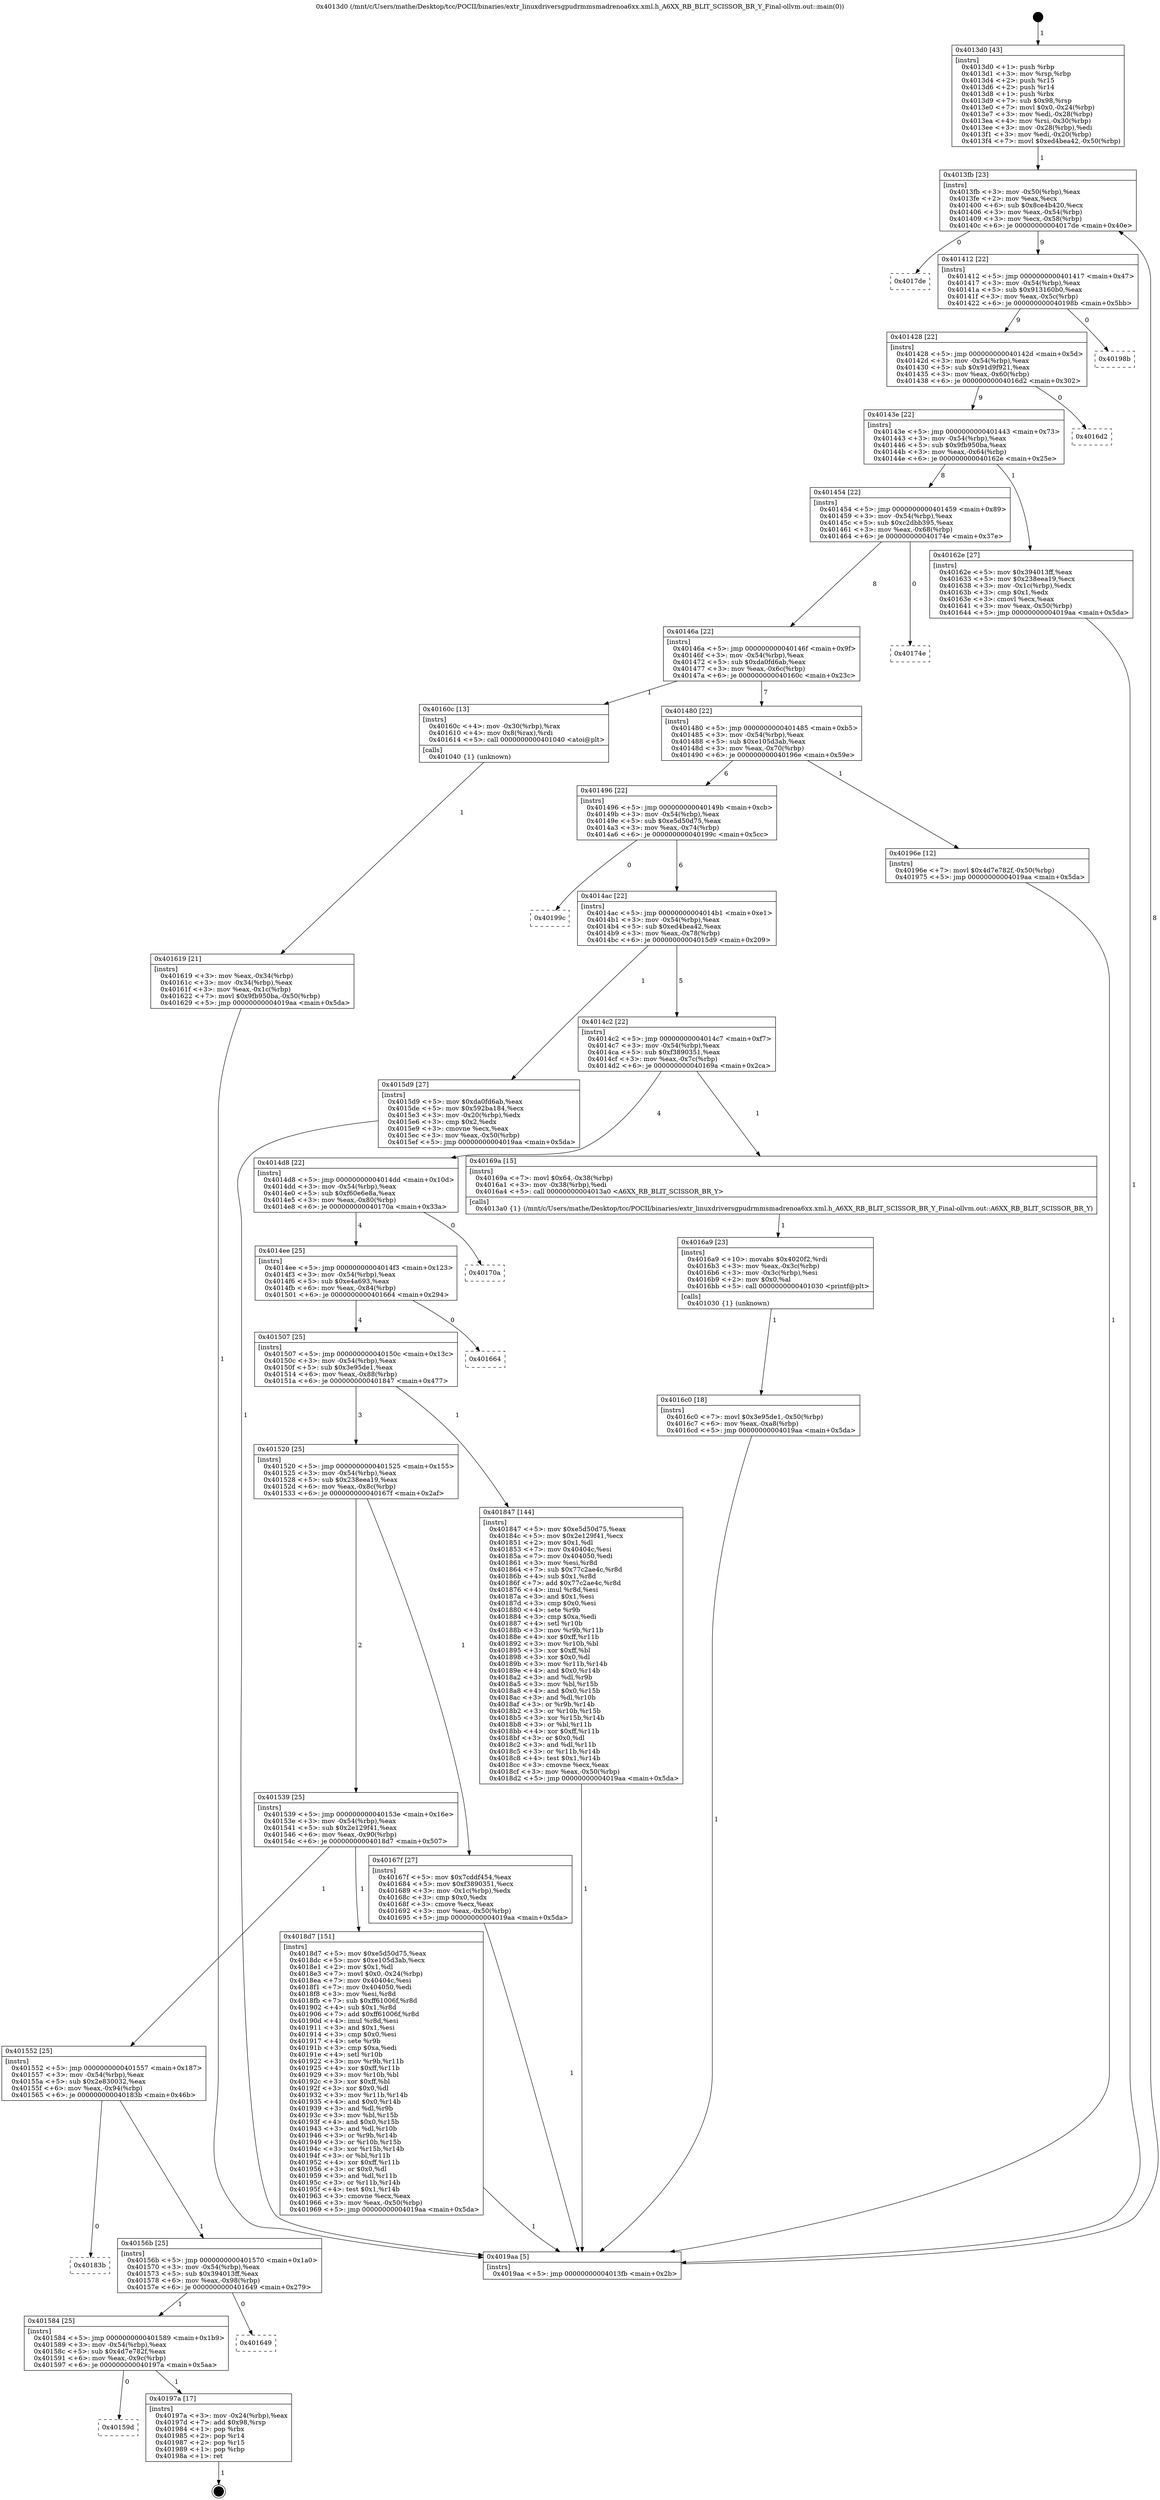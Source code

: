 digraph "0x4013d0" {
  label = "0x4013d0 (/mnt/c/Users/mathe/Desktop/tcc/POCII/binaries/extr_linuxdriversgpudrmmsmadrenoa6xx.xml.h_A6XX_RB_BLIT_SCISSOR_BR_Y_Final-ollvm.out::main(0))"
  labelloc = "t"
  node[shape=record]

  Entry [label="",width=0.3,height=0.3,shape=circle,fillcolor=black,style=filled]
  "0x4013fb" [label="{
     0x4013fb [23]\l
     | [instrs]\l
     &nbsp;&nbsp;0x4013fb \<+3\>: mov -0x50(%rbp),%eax\l
     &nbsp;&nbsp;0x4013fe \<+2\>: mov %eax,%ecx\l
     &nbsp;&nbsp;0x401400 \<+6\>: sub $0x8ce4b420,%ecx\l
     &nbsp;&nbsp;0x401406 \<+3\>: mov %eax,-0x54(%rbp)\l
     &nbsp;&nbsp;0x401409 \<+3\>: mov %ecx,-0x58(%rbp)\l
     &nbsp;&nbsp;0x40140c \<+6\>: je 00000000004017de \<main+0x40e\>\l
  }"]
  "0x4017de" [label="{
     0x4017de\l
  }", style=dashed]
  "0x401412" [label="{
     0x401412 [22]\l
     | [instrs]\l
     &nbsp;&nbsp;0x401412 \<+5\>: jmp 0000000000401417 \<main+0x47\>\l
     &nbsp;&nbsp;0x401417 \<+3\>: mov -0x54(%rbp),%eax\l
     &nbsp;&nbsp;0x40141a \<+5\>: sub $0x913160b0,%eax\l
     &nbsp;&nbsp;0x40141f \<+3\>: mov %eax,-0x5c(%rbp)\l
     &nbsp;&nbsp;0x401422 \<+6\>: je 000000000040198b \<main+0x5bb\>\l
  }"]
  Exit [label="",width=0.3,height=0.3,shape=circle,fillcolor=black,style=filled,peripheries=2]
  "0x40198b" [label="{
     0x40198b\l
  }", style=dashed]
  "0x401428" [label="{
     0x401428 [22]\l
     | [instrs]\l
     &nbsp;&nbsp;0x401428 \<+5\>: jmp 000000000040142d \<main+0x5d\>\l
     &nbsp;&nbsp;0x40142d \<+3\>: mov -0x54(%rbp),%eax\l
     &nbsp;&nbsp;0x401430 \<+5\>: sub $0x91d9f921,%eax\l
     &nbsp;&nbsp;0x401435 \<+3\>: mov %eax,-0x60(%rbp)\l
     &nbsp;&nbsp;0x401438 \<+6\>: je 00000000004016d2 \<main+0x302\>\l
  }"]
  "0x40159d" [label="{
     0x40159d\l
  }", style=dashed]
  "0x4016d2" [label="{
     0x4016d2\l
  }", style=dashed]
  "0x40143e" [label="{
     0x40143e [22]\l
     | [instrs]\l
     &nbsp;&nbsp;0x40143e \<+5\>: jmp 0000000000401443 \<main+0x73\>\l
     &nbsp;&nbsp;0x401443 \<+3\>: mov -0x54(%rbp),%eax\l
     &nbsp;&nbsp;0x401446 \<+5\>: sub $0x9fb950ba,%eax\l
     &nbsp;&nbsp;0x40144b \<+3\>: mov %eax,-0x64(%rbp)\l
     &nbsp;&nbsp;0x40144e \<+6\>: je 000000000040162e \<main+0x25e\>\l
  }"]
  "0x40197a" [label="{
     0x40197a [17]\l
     | [instrs]\l
     &nbsp;&nbsp;0x40197a \<+3\>: mov -0x24(%rbp),%eax\l
     &nbsp;&nbsp;0x40197d \<+7\>: add $0x98,%rsp\l
     &nbsp;&nbsp;0x401984 \<+1\>: pop %rbx\l
     &nbsp;&nbsp;0x401985 \<+2\>: pop %r14\l
     &nbsp;&nbsp;0x401987 \<+2\>: pop %r15\l
     &nbsp;&nbsp;0x401989 \<+1\>: pop %rbp\l
     &nbsp;&nbsp;0x40198a \<+1\>: ret\l
  }"]
  "0x40162e" [label="{
     0x40162e [27]\l
     | [instrs]\l
     &nbsp;&nbsp;0x40162e \<+5\>: mov $0x394013ff,%eax\l
     &nbsp;&nbsp;0x401633 \<+5\>: mov $0x238eea19,%ecx\l
     &nbsp;&nbsp;0x401638 \<+3\>: mov -0x1c(%rbp),%edx\l
     &nbsp;&nbsp;0x40163b \<+3\>: cmp $0x1,%edx\l
     &nbsp;&nbsp;0x40163e \<+3\>: cmovl %ecx,%eax\l
     &nbsp;&nbsp;0x401641 \<+3\>: mov %eax,-0x50(%rbp)\l
     &nbsp;&nbsp;0x401644 \<+5\>: jmp 00000000004019aa \<main+0x5da\>\l
  }"]
  "0x401454" [label="{
     0x401454 [22]\l
     | [instrs]\l
     &nbsp;&nbsp;0x401454 \<+5\>: jmp 0000000000401459 \<main+0x89\>\l
     &nbsp;&nbsp;0x401459 \<+3\>: mov -0x54(%rbp),%eax\l
     &nbsp;&nbsp;0x40145c \<+5\>: sub $0xc2dbb395,%eax\l
     &nbsp;&nbsp;0x401461 \<+3\>: mov %eax,-0x68(%rbp)\l
     &nbsp;&nbsp;0x401464 \<+6\>: je 000000000040174e \<main+0x37e\>\l
  }"]
  "0x401584" [label="{
     0x401584 [25]\l
     | [instrs]\l
     &nbsp;&nbsp;0x401584 \<+5\>: jmp 0000000000401589 \<main+0x1b9\>\l
     &nbsp;&nbsp;0x401589 \<+3\>: mov -0x54(%rbp),%eax\l
     &nbsp;&nbsp;0x40158c \<+5\>: sub $0x4d7e782f,%eax\l
     &nbsp;&nbsp;0x401591 \<+6\>: mov %eax,-0x9c(%rbp)\l
     &nbsp;&nbsp;0x401597 \<+6\>: je 000000000040197a \<main+0x5aa\>\l
  }"]
  "0x40174e" [label="{
     0x40174e\l
  }", style=dashed]
  "0x40146a" [label="{
     0x40146a [22]\l
     | [instrs]\l
     &nbsp;&nbsp;0x40146a \<+5\>: jmp 000000000040146f \<main+0x9f\>\l
     &nbsp;&nbsp;0x40146f \<+3\>: mov -0x54(%rbp),%eax\l
     &nbsp;&nbsp;0x401472 \<+5\>: sub $0xda0fd6ab,%eax\l
     &nbsp;&nbsp;0x401477 \<+3\>: mov %eax,-0x6c(%rbp)\l
     &nbsp;&nbsp;0x40147a \<+6\>: je 000000000040160c \<main+0x23c\>\l
  }"]
  "0x401649" [label="{
     0x401649\l
  }", style=dashed]
  "0x40160c" [label="{
     0x40160c [13]\l
     | [instrs]\l
     &nbsp;&nbsp;0x40160c \<+4\>: mov -0x30(%rbp),%rax\l
     &nbsp;&nbsp;0x401610 \<+4\>: mov 0x8(%rax),%rdi\l
     &nbsp;&nbsp;0x401614 \<+5\>: call 0000000000401040 \<atoi@plt\>\l
     | [calls]\l
     &nbsp;&nbsp;0x401040 \{1\} (unknown)\l
  }"]
  "0x401480" [label="{
     0x401480 [22]\l
     | [instrs]\l
     &nbsp;&nbsp;0x401480 \<+5\>: jmp 0000000000401485 \<main+0xb5\>\l
     &nbsp;&nbsp;0x401485 \<+3\>: mov -0x54(%rbp),%eax\l
     &nbsp;&nbsp;0x401488 \<+5\>: sub $0xe105d3ab,%eax\l
     &nbsp;&nbsp;0x40148d \<+3\>: mov %eax,-0x70(%rbp)\l
     &nbsp;&nbsp;0x401490 \<+6\>: je 000000000040196e \<main+0x59e\>\l
  }"]
  "0x40156b" [label="{
     0x40156b [25]\l
     | [instrs]\l
     &nbsp;&nbsp;0x40156b \<+5\>: jmp 0000000000401570 \<main+0x1a0\>\l
     &nbsp;&nbsp;0x401570 \<+3\>: mov -0x54(%rbp),%eax\l
     &nbsp;&nbsp;0x401573 \<+5\>: sub $0x394013ff,%eax\l
     &nbsp;&nbsp;0x401578 \<+6\>: mov %eax,-0x98(%rbp)\l
     &nbsp;&nbsp;0x40157e \<+6\>: je 0000000000401649 \<main+0x279\>\l
  }"]
  "0x40196e" [label="{
     0x40196e [12]\l
     | [instrs]\l
     &nbsp;&nbsp;0x40196e \<+7\>: movl $0x4d7e782f,-0x50(%rbp)\l
     &nbsp;&nbsp;0x401975 \<+5\>: jmp 00000000004019aa \<main+0x5da\>\l
  }"]
  "0x401496" [label="{
     0x401496 [22]\l
     | [instrs]\l
     &nbsp;&nbsp;0x401496 \<+5\>: jmp 000000000040149b \<main+0xcb\>\l
     &nbsp;&nbsp;0x40149b \<+3\>: mov -0x54(%rbp),%eax\l
     &nbsp;&nbsp;0x40149e \<+5\>: sub $0xe5d50d75,%eax\l
     &nbsp;&nbsp;0x4014a3 \<+3\>: mov %eax,-0x74(%rbp)\l
     &nbsp;&nbsp;0x4014a6 \<+6\>: je 000000000040199c \<main+0x5cc\>\l
  }"]
  "0x40183b" [label="{
     0x40183b\l
  }", style=dashed]
  "0x40199c" [label="{
     0x40199c\l
  }", style=dashed]
  "0x4014ac" [label="{
     0x4014ac [22]\l
     | [instrs]\l
     &nbsp;&nbsp;0x4014ac \<+5\>: jmp 00000000004014b1 \<main+0xe1\>\l
     &nbsp;&nbsp;0x4014b1 \<+3\>: mov -0x54(%rbp),%eax\l
     &nbsp;&nbsp;0x4014b4 \<+5\>: sub $0xed4bea42,%eax\l
     &nbsp;&nbsp;0x4014b9 \<+3\>: mov %eax,-0x78(%rbp)\l
     &nbsp;&nbsp;0x4014bc \<+6\>: je 00000000004015d9 \<main+0x209\>\l
  }"]
  "0x401552" [label="{
     0x401552 [25]\l
     | [instrs]\l
     &nbsp;&nbsp;0x401552 \<+5\>: jmp 0000000000401557 \<main+0x187\>\l
     &nbsp;&nbsp;0x401557 \<+3\>: mov -0x54(%rbp),%eax\l
     &nbsp;&nbsp;0x40155a \<+5\>: sub $0x2e830032,%eax\l
     &nbsp;&nbsp;0x40155f \<+6\>: mov %eax,-0x94(%rbp)\l
     &nbsp;&nbsp;0x401565 \<+6\>: je 000000000040183b \<main+0x46b\>\l
  }"]
  "0x4015d9" [label="{
     0x4015d9 [27]\l
     | [instrs]\l
     &nbsp;&nbsp;0x4015d9 \<+5\>: mov $0xda0fd6ab,%eax\l
     &nbsp;&nbsp;0x4015de \<+5\>: mov $0x592ba184,%ecx\l
     &nbsp;&nbsp;0x4015e3 \<+3\>: mov -0x20(%rbp),%edx\l
     &nbsp;&nbsp;0x4015e6 \<+3\>: cmp $0x2,%edx\l
     &nbsp;&nbsp;0x4015e9 \<+3\>: cmovne %ecx,%eax\l
     &nbsp;&nbsp;0x4015ec \<+3\>: mov %eax,-0x50(%rbp)\l
     &nbsp;&nbsp;0x4015ef \<+5\>: jmp 00000000004019aa \<main+0x5da\>\l
  }"]
  "0x4014c2" [label="{
     0x4014c2 [22]\l
     | [instrs]\l
     &nbsp;&nbsp;0x4014c2 \<+5\>: jmp 00000000004014c7 \<main+0xf7\>\l
     &nbsp;&nbsp;0x4014c7 \<+3\>: mov -0x54(%rbp),%eax\l
     &nbsp;&nbsp;0x4014ca \<+5\>: sub $0xf3890351,%eax\l
     &nbsp;&nbsp;0x4014cf \<+3\>: mov %eax,-0x7c(%rbp)\l
     &nbsp;&nbsp;0x4014d2 \<+6\>: je 000000000040169a \<main+0x2ca\>\l
  }"]
  "0x4019aa" [label="{
     0x4019aa [5]\l
     | [instrs]\l
     &nbsp;&nbsp;0x4019aa \<+5\>: jmp 00000000004013fb \<main+0x2b\>\l
  }"]
  "0x4013d0" [label="{
     0x4013d0 [43]\l
     | [instrs]\l
     &nbsp;&nbsp;0x4013d0 \<+1\>: push %rbp\l
     &nbsp;&nbsp;0x4013d1 \<+3\>: mov %rsp,%rbp\l
     &nbsp;&nbsp;0x4013d4 \<+2\>: push %r15\l
     &nbsp;&nbsp;0x4013d6 \<+2\>: push %r14\l
     &nbsp;&nbsp;0x4013d8 \<+1\>: push %rbx\l
     &nbsp;&nbsp;0x4013d9 \<+7\>: sub $0x98,%rsp\l
     &nbsp;&nbsp;0x4013e0 \<+7\>: movl $0x0,-0x24(%rbp)\l
     &nbsp;&nbsp;0x4013e7 \<+3\>: mov %edi,-0x28(%rbp)\l
     &nbsp;&nbsp;0x4013ea \<+4\>: mov %rsi,-0x30(%rbp)\l
     &nbsp;&nbsp;0x4013ee \<+3\>: mov -0x28(%rbp),%edi\l
     &nbsp;&nbsp;0x4013f1 \<+3\>: mov %edi,-0x20(%rbp)\l
     &nbsp;&nbsp;0x4013f4 \<+7\>: movl $0xed4bea42,-0x50(%rbp)\l
  }"]
  "0x401619" [label="{
     0x401619 [21]\l
     | [instrs]\l
     &nbsp;&nbsp;0x401619 \<+3\>: mov %eax,-0x34(%rbp)\l
     &nbsp;&nbsp;0x40161c \<+3\>: mov -0x34(%rbp),%eax\l
     &nbsp;&nbsp;0x40161f \<+3\>: mov %eax,-0x1c(%rbp)\l
     &nbsp;&nbsp;0x401622 \<+7\>: movl $0x9fb950ba,-0x50(%rbp)\l
     &nbsp;&nbsp;0x401629 \<+5\>: jmp 00000000004019aa \<main+0x5da\>\l
  }"]
  "0x4018d7" [label="{
     0x4018d7 [151]\l
     | [instrs]\l
     &nbsp;&nbsp;0x4018d7 \<+5\>: mov $0xe5d50d75,%eax\l
     &nbsp;&nbsp;0x4018dc \<+5\>: mov $0xe105d3ab,%ecx\l
     &nbsp;&nbsp;0x4018e1 \<+2\>: mov $0x1,%dl\l
     &nbsp;&nbsp;0x4018e3 \<+7\>: movl $0x0,-0x24(%rbp)\l
     &nbsp;&nbsp;0x4018ea \<+7\>: mov 0x40404c,%esi\l
     &nbsp;&nbsp;0x4018f1 \<+7\>: mov 0x404050,%edi\l
     &nbsp;&nbsp;0x4018f8 \<+3\>: mov %esi,%r8d\l
     &nbsp;&nbsp;0x4018fb \<+7\>: sub $0xff61006f,%r8d\l
     &nbsp;&nbsp;0x401902 \<+4\>: sub $0x1,%r8d\l
     &nbsp;&nbsp;0x401906 \<+7\>: add $0xff61006f,%r8d\l
     &nbsp;&nbsp;0x40190d \<+4\>: imul %r8d,%esi\l
     &nbsp;&nbsp;0x401911 \<+3\>: and $0x1,%esi\l
     &nbsp;&nbsp;0x401914 \<+3\>: cmp $0x0,%esi\l
     &nbsp;&nbsp;0x401917 \<+4\>: sete %r9b\l
     &nbsp;&nbsp;0x40191b \<+3\>: cmp $0xa,%edi\l
     &nbsp;&nbsp;0x40191e \<+4\>: setl %r10b\l
     &nbsp;&nbsp;0x401922 \<+3\>: mov %r9b,%r11b\l
     &nbsp;&nbsp;0x401925 \<+4\>: xor $0xff,%r11b\l
     &nbsp;&nbsp;0x401929 \<+3\>: mov %r10b,%bl\l
     &nbsp;&nbsp;0x40192c \<+3\>: xor $0xff,%bl\l
     &nbsp;&nbsp;0x40192f \<+3\>: xor $0x0,%dl\l
     &nbsp;&nbsp;0x401932 \<+3\>: mov %r11b,%r14b\l
     &nbsp;&nbsp;0x401935 \<+4\>: and $0x0,%r14b\l
     &nbsp;&nbsp;0x401939 \<+3\>: and %dl,%r9b\l
     &nbsp;&nbsp;0x40193c \<+3\>: mov %bl,%r15b\l
     &nbsp;&nbsp;0x40193f \<+4\>: and $0x0,%r15b\l
     &nbsp;&nbsp;0x401943 \<+3\>: and %dl,%r10b\l
     &nbsp;&nbsp;0x401946 \<+3\>: or %r9b,%r14b\l
     &nbsp;&nbsp;0x401949 \<+3\>: or %r10b,%r15b\l
     &nbsp;&nbsp;0x40194c \<+3\>: xor %r15b,%r14b\l
     &nbsp;&nbsp;0x40194f \<+3\>: or %bl,%r11b\l
     &nbsp;&nbsp;0x401952 \<+4\>: xor $0xff,%r11b\l
     &nbsp;&nbsp;0x401956 \<+3\>: or $0x0,%dl\l
     &nbsp;&nbsp;0x401959 \<+3\>: and %dl,%r11b\l
     &nbsp;&nbsp;0x40195c \<+3\>: or %r11b,%r14b\l
     &nbsp;&nbsp;0x40195f \<+4\>: test $0x1,%r14b\l
     &nbsp;&nbsp;0x401963 \<+3\>: cmovne %ecx,%eax\l
     &nbsp;&nbsp;0x401966 \<+3\>: mov %eax,-0x50(%rbp)\l
     &nbsp;&nbsp;0x401969 \<+5\>: jmp 00000000004019aa \<main+0x5da\>\l
  }"]
  "0x40169a" [label="{
     0x40169a [15]\l
     | [instrs]\l
     &nbsp;&nbsp;0x40169a \<+7\>: movl $0x64,-0x38(%rbp)\l
     &nbsp;&nbsp;0x4016a1 \<+3\>: mov -0x38(%rbp),%edi\l
     &nbsp;&nbsp;0x4016a4 \<+5\>: call 00000000004013a0 \<A6XX_RB_BLIT_SCISSOR_BR_Y\>\l
     | [calls]\l
     &nbsp;&nbsp;0x4013a0 \{1\} (/mnt/c/Users/mathe/Desktop/tcc/POCII/binaries/extr_linuxdriversgpudrmmsmadrenoa6xx.xml.h_A6XX_RB_BLIT_SCISSOR_BR_Y_Final-ollvm.out::A6XX_RB_BLIT_SCISSOR_BR_Y)\l
  }"]
  "0x4014d8" [label="{
     0x4014d8 [22]\l
     | [instrs]\l
     &nbsp;&nbsp;0x4014d8 \<+5\>: jmp 00000000004014dd \<main+0x10d\>\l
     &nbsp;&nbsp;0x4014dd \<+3\>: mov -0x54(%rbp),%eax\l
     &nbsp;&nbsp;0x4014e0 \<+5\>: sub $0xf60e6e8a,%eax\l
     &nbsp;&nbsp;0x4014e5 \<+3\>: mov %eax,-0x80(%rbp)\l
     &nbsp;&nbsp;0x4014e8 \<+6\>: je 000000000040170a \<main+0x33a\>\l
  }"]
  "0x4016c0" [label="{
     0x4016c0 [18]\l
     | [instrs]\l
     &nbsp;&nbsp;0x4016c0 \<+7\>: movl $0x3e95de1,-0x50(%rbp)\l
     &nbsp;&nbsp;0x4016c7 \<+6\>: mov %eax,-0xa8(%rbp)\l
     &nbsp;&nbsp;0x4016cd \<+5\>: jmp 00000000004019aa \<main+0x5da\>\l
  }"]
  "0x40170a" [label="{
     0x40170a\l
  }", style=dashed]
  "0x4014ee" [label="{
     0x4014ee [25]\l
     | [instrs]\l
     &nbsp;&nbsp;0x4014ee \<+5\>: jmp 00000000004014f3 \<main+0x123\>\l
     &nbsp;&nbsp;0x4014f3 \<+3\>: mov -0x54(%rbp),%eax\l
     &nbsp;&nbsp;0x4014f6 \<+5\>: sub $0xe4a693,%eax\l
     &nbsp;&nbsp;0x4014fb \<+6\>: mov %eax,-0x84(%rbp)\l
     &nbsp;&nbsp;0x401501 \<+6\>: je 0000000000401664 \<main+0x294\>\l
  }"]
  "0x4016a9" [label="{
     0x4016a9 [23]\l
     | [instrs]\l
     &nbsp;&nbsp;0x4016a9 \<+10\>: movabs $0x4020f2,%rdi\l
     &nbsp;&nbsp;0x4016b3 \<+3\>: mov %eax,-0x3c(%rbp)\l
     &nbsp;&nbsp;0x4016b6 \<+3\>: mov -0x3c(%rbp),%esi\l
     &nbsp;&nbsp;0x4016b9 \<+2\>: mov $0x0,%al\l
     &nbsp;&nbsp;0x4016bb \<+5\>: call 0000000000401030 \<printf@plt\>\l
     | [calls]\l
     &nbsp;&nbsp;0x401030 \{1\} (unknown)\l
  }"]
  "0x401664" [label="{
     0x401664\l
  }", style=dashed]
  "0x401507" [label="{
     0x401507 [25]\l
     | [instrs]\l
     &nbsp;&nbsp;0x401507 \<+5\>: jmp 000000000040150c \<main+0x13c\>\l
     &nbsp;&nbsp;0x40150c \<+3\>: mov -0x54(%rbp),%eax\l
     &nbsp;&nbsp;0x40150f \<+5\>: sub $0x3e95de1,%eax\l
     &nbsp;&nbsp;0x401514 \<+6\>: mov %eax,-0x88(%rbp)\l
     &nbsp;&nbsp;0x40151a \<+6\>: je 0000000000401847 \<main+0x477\>\l
  }"]
  "0x401539" [label="{
     0x401539 [25]\l
     | [instrs]\l
     &nbsp;&nbsp;0x401539 \<+5\>: jmp 000000000040153e \<main+0x16e\>\l
     &nbsp;&nbsp;0x40153e \<+3\>: mov -0x54(%rbp),%eax\l
     &nbsp;&nbsp;0x401541 \<+5\>: sub $0x2e129f41,%eax\l
     &nbsp;&nbsp;0x401546 \<+6\>: mov %eax,-0x90(%rbp)\l
     &nbsp;&nbsp;0x40154c \<+6\>: je 00000000004018d7 \<main+0x507\>\l
  }"]
  "0x401847" [label="{
     0x401847 [144]\l
     | [instrs]\l
     &nbsp;&nbsp;0x401847 \<+5\>: mov $0xe5d50d75,%eax\l
     &nbsp;&nbsp;0x40184c \<+5\>: mov $0x2e129f41,%ecx\l
     &nbsp;&nbsp;0x401851 \<+2\>: mov $0x1,%dl\l
     &nbsp;&nbsp;0x401853 \<+7\>: mov 0x40404c,%esi\l
     &nbsp;&nbsp;0x40185a \<+7\>: mov 0x404050,%edi\l
     &nbsp;&nbsp;0x401861 \<+3\>: mov %esi,%r8d\l
     &nbsp;&nbsp;0x401864 \<+7\>: sub $0x77c2ae4c,%r8d\l
     &nbsp;&nbsp;0x40186b \<+4\>: sub $0x1,%r8d\l
     &nbsp;&nbsp;0x40186f \<+7\>: add $0x77c2ae4c,%r8d\l
     &nbsp;&nbsp;0x401876 \<+4\>: imul %r8d,%esi\l
     &nbsp;&nbsp;0x40187a \<+3\>: and $0x1,%esi\l
     &nbsp;&nbsp;0x40187d \<+3\>: cmp $0x0,%esi\l
     &nbsp;&nbsp;0x401880 \<+4\>: sete %r9b\l
     &nbsp;&nbsp;0x401884 \<+3\>: cmp $0xa,%edi\l
     &nbsp;&nbsp;0x401887 \<+4\>: setl %r10b\l
     &nbsp;&nbsp;0x40188b \<+3\>: mov %r9b,%r11b\l
     &nbsp;&nbsp;0x40188e \<+4\>: xor $0xff,%r11b\l
     &nbsp;&nbsp;0x401892 \<+3\>: mov %r10b,%bl\l
     &nbsp;&nbsp;0x401895 \<+3\>: xor $0xff,%bl\l
     &nbsp;&nbsp;0x401898 \<+3\>: xor $0x0,%dl\l
     &nbsp;&nbsp;0x40189b \<+3\>: mov %r11b,%r14b\l
     &nbsp;&nbsp;0x40189e \<+4\>: and $0x0,%r14b\l
     &nbsp;&nbsp;0x4018a2 \<+3\>: and %dl,%r9b\l
     &nbsp;&nbsp;0x4018a5 \<+3\>: mov %bl,%r15b\l
     &nbsp;&nbsp;0x4018a8 \<+4\>: and $0x0,%r15b\l
     &nbsp;&nbsp;0x4018ac \<+3\>: and %dl,%r10b\l
     &nbsp;&nbsp;0x4018af \<+3\>: or %r9b,%r14b\l
     &nbsp;&nbsp;0x4018b2 \<+3\>: or %r10b,%r15b\l
     &nbsp;&nbsp;0x4018b5 \<+3\>: xor %r15b,%r14b\l
     &nbsp;&nbsp;0x4018b8 \<+3\>: or %bl,%r11b\l
     &nbsp;&nbsp;0x4018bb \<+4\>: xor $0xff,%r11b\l
     &nbsp;&nbsp;0x4018bf \<+3\>: or $0x0,%dl\l
     &nbsp;&nbsp;0x4018c2 \<+3\>: and %dl,%r11b\l
     &nbsp;&nbsp;0x4018c5 \<+3\>: or %r11b,%r14b\l
     &nbsp;&nbsp;0x4018c8 \<+4\>: test $0x1,%r14b\l
     &nbsp;&nbsp;0x4018cc \<+3\>: cmovne %ecx,%eax\l
     &nbsp;&nbsp;0x4018cf \<+3\>: mov %eax,-0x50(%rbp)\l
     &nbsp;&nbsp;0x4018d2 \<+5\>: jmp 00000000004019aa \<main+0x5da\>\l
  }"]
  "0x401520" [label="{
     0x401520 [25]\l
     | [instrs]\l
     &nbsp;&nbsp;0x401520 \<+5\>: jmp 0000000000401525 \<main+0x155\>\l
     &nbsp;&nbsp;0x401525 \<+3\>: mov -0x54(%rbp),%eax\l
     &nbsp;&nbsp;0x401528 \<+5\>: sub $0x238eea19,%eax\l
     &nbsp;&nbsp;0x40152d \<+6\>: mov %eax,-0x8c(%rbp)\l
     &nbsp;&nbsp;0x401533 \<+6\>: je 000000000040167f \<main+0x2af\>\l
  }"]
  "0x40167f" [label="{
     0x40167f [27]\l
     | [instrs]\l
     &nbsp;&nbsp;0x40167f \<+5\>: mov $0x7cddf454,%eax\l
     &nbsp;&nbsp;0x401684 \<+5\>: mov $0xf3890351,%ecx\l
     &nbsp;&nbsp;0x401689 \<+3\>: mov -0x1c(%rbp),%edx\l
     &nbsp;&nbsp;0x40168c \<+3\>: cmp $0x0,%edx\l
     &nbsp;&nbsp;0x40168f \<+3\>: cmove %ecx,%eax\l
     &nbsp;&nbsp;0x401692 \<+3\>: mov %eax,-0x50(%rbp)\l
     &nbsp;&nbsp;0x401695 \<+5\>: jmp 00000000004019aa \<main+0x5da\>\l
  }"]
  Entry -> "0x4013d0" [label=" 1"]
  "0x4013fb" -> "0x4017de" [label=" 0"]
  "0x4013fb" -> "0x401412" [label=" 9"]
  "0x40197a" -> Exit [label=" 1"]
  "0x401412" -> "0x40198b" [label=" 0"]
  "0x401412" -> "0x401428" [label=" 9"]
  "0x401584" -> "0x40159d" [label=" 0"]
  "0x401428" -> "0x4016d2" [label=" 0"]
  "0x401428" -> "0x40143e" [label=" 9"]
  "0x401584" -> "0x40197a" [label=" 1"]
  "0x40143e" -> "0x40162e" [label=" 1"]
  "0x40143e" -> "0x401454" [label=" 8"]
  "0x40156b" -> "0x401584" [label=" 1"]
  "0x401454" -> "0x40174e" [label=" 0"]
  "0x401454" -> "0x40146a" [label=" 8"]
  "0x40156b" -> "0x401649" [label=" 0"]
  "0x40146a" -> "0x40160c" [label=" 1"]
  "0x40146a" -> "0x401480" [label=" 7"]
  "0x401552" -> "0x40156b" [label=" 1"]
  "0x401480" -> "0x40196e" [label=" 1"]
  "0x401480" -> "0x401496" [label=" 6"]
  "0x401552" -> "0x40183b" [label=" 0"]
  "0x401496" -> "0x40199c" [label=" 0"]
  "0x401496" -> "0x4014ac" [label=" 6"]
  "0x40196e" -> "0x4019aa" [label=" 1"]
  "0x4014ac" -> "0x4015d9" [label=" 1"]
  "0x4014ac" -> "0x4014c2" [label=" 5"]
  "0x4015d9" -> "0x4019aa" [label=" 1"]
  "0x4013d0" -> "0x4013fb" [label=" 1"]
  "0x4019aa" -> "0x4013fb" [label=" 8"]
  "0x40160c" -> "0x401619" [label=" 1"]
  "0x401619" -> "0x4019aa" [label=" 1"]
  "0x40162e" -> "0x4019aa" [label=" 1"]
  "0x4018d7" -> "0x4019aa" [label=" 1"]
  "0x4014c2" -> "0x40169a" [label=" 1"]
  "0x4014c2" -> "0x4014d8" [label=" 4"]
  "0x401539" -> "0x401552" [label=" 1"]
  "0x4014d8" -> "0x40170a" [label=" 0"]
  "0x4014d8" -> "0x4014ee" [label=" 4"]
  "0x401539" -> "0x4018d7" [label=" 1"]
  "0x4014ee" -> "0x401664" [label=" 0"]
  "0x4014ee" -> "0x401507" [label=" 4"]
  "0x401847" -> "0x4019aa" [label=" 1"]
  "0x401507" -> "0x401847" [label=" 1"]
  "0x401507" -> "0x401520" [label=" 3"]
  "0x4016c0" -> "0x4019aa" [label=" 1"]
  "0x401520" -> "0x40167f" [label=" 1"]
  "0x401520" -> "0x401539" [label=" 2"]
  "0x40167f" -> "0x4019aa" [label=" 1"]
  "0x40169a" -> "0x4016a9" [label=" 1"]
  "0x4016a9" -> "0x4016c0" [label=" 1"]
}
